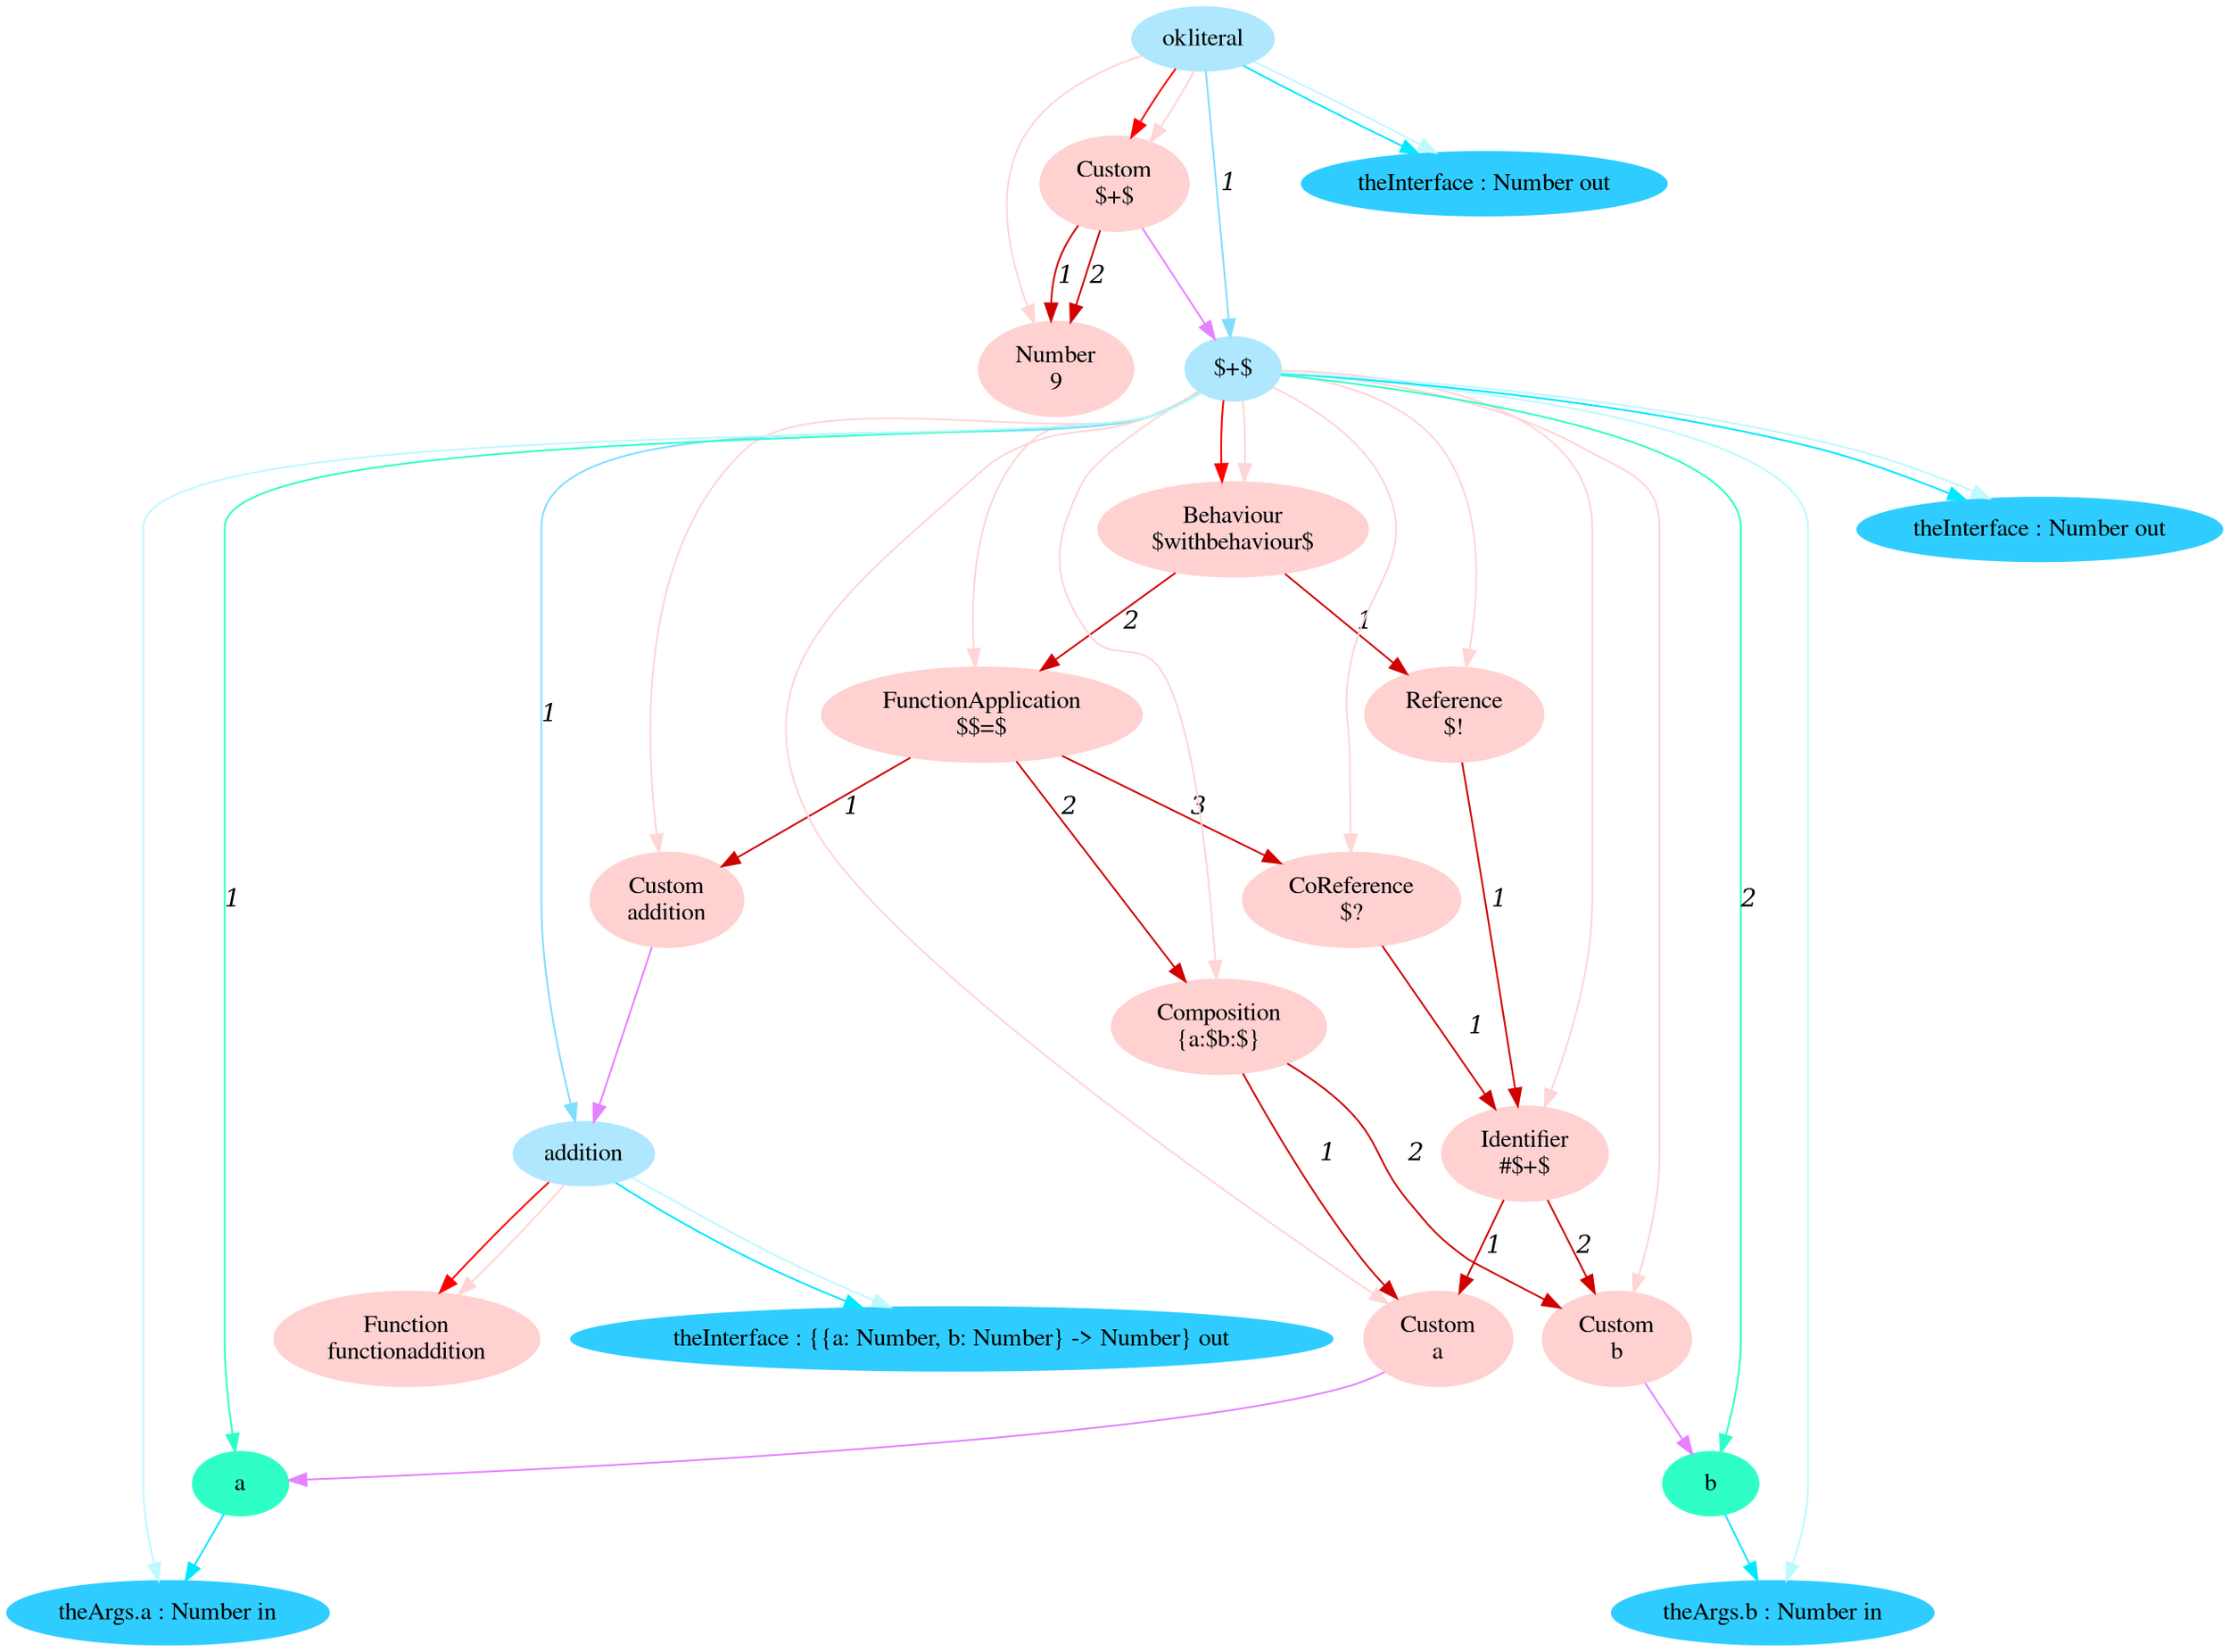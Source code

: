 digraph g{node_12720 [shape="ellipse", style="filled", color="#ffd1d1", fontname="Times", label="Function
functionaddition" ]
node_12723 [shape="ellipse", style="filled", color="#ffd1d1", fontname="Times", label="Custom
a" ]
node_12728 [shape="ellipse", style="filled", color="#ffd1d1", fontname="Times", label="Custom
b" ]
node_12733 [shape="ellipse", style="filled", color="#ffd1d1", fontname="Times", label="Identifier
#$+$" ]
node_12739 [shape="ellipse", style="filled", color="#ffd1d1", fontname="Times", label="Reference
$!" ]
node_12743 [shape="ellipse", style="filled", color="#ffd1d1", fontname="Times", label="Custom
addition" ]
node_12746 [shape="ellipse", style="filled", color="#ffd1d1", fontname="Times", label="Composition
{a:$b:$}" ]
node_12751 [shape="ellipse", style="filled", color="#ffd1d1", fontname="Times", label="CoReference
$?" ]
node_12755 [shape="ellipse", style="filled", color="#ffd1d1", fontname="Times", label="FunctionApplication
$$=$" ]
node_12761 [shape="ellipse", style="filled", color="#ffd1d1", fontname="Times", label="Behaviour
$withbehaviour$" ]
node_12766 [shape="ellipse", style="filled", color="#ffd1d1", fontname="Times", label="Number
9" ]
node_12770 [shape="ellipse", style="filled", color="#ffd1d1", fontname="Times", label="Custom
$+$" ]
node_12642 [shape="ellipse", style="filled", color="#afe7ff", fontname="Times", label="okliteral" ]
node_12643 [shape="ellipse", style="filled", color="#afe7ff", fontname="Times", label="$+$" ]
node_12644 [shape="ellipse", style="filled", color="#afe7ff", fontname="Times", label="addition" ]
node_12652 [shape="ellipse", style="filled", color="#2fffc7", fontname="Times", label="a" ]
node_12656 [shape="ellipse", style="filled", color="#2fffc7", fontname="Times", label="b" ]
node_12645 [shape="ellipse", style="filled", color="#2fcdff", fontname="Times", label="theInterface : {{a: Number, b: Number} -> Number} out" ]
node_12653 [shape="ellipse", style="filled", color="#2fcdff", fontname="Times", label="theArgs.a : Number in" ]
node_12657 [shape="ellipse", style="filled", color="#2fcdff", fontname="Times", label="theArgs.b : Number in" ]
node_12662 [shape="ellipse", style="filled", color="#2fcdff", fontname="Times", label="theInterface : Number out" ]
node_12708 [shape="ellipse", style="filled", color="#2fcdff", fontname="Times", label="theInterface : Number out" ]
node_12733 -> node_12723 [dir=forward, arrowHead=normal, fontname="Times-Italic", arrowsize=1, color="#d00000", label="1",  headlabel="", taillabel="" ]
node_12733 -> node_12728 [dir=forward, arrowHead=normal, fontname="Times-Italic", arrowsize=1, color="#d00000", label="2",  headlabel="", taillabel="" ]
node_12739 -> node_12733 [dir=forward, arrowHead=normal, fontname="Times-Italic", arrowsize=1, color="#d00000", label="1",  headlabel="", taillabel="" ]
node_12746 -> node_12723 [dir=forward, arrowHead=normal, fontname="Times-Italic", arrowsize=1, color="#d00000", label="1",  headlabel="", taillabel="" ]
node_12746 -> node_12728 [dir=forward, arrowHead=normal, fontname="Times-Italic", arrowsize=1, color="#d00000", label="2",  headlabel="", taillabel="" ]
node_12751 -> node_12733 [dir=forward, arrowHead=normal, fontname="Times-Italic", arrowsize=1, color="#d00000", label="1",  headlabel="", taillabel="" ]
node_12755 -> node_12743 [dir=forward, arrowHead=normal, fontname="Times-Italic", arrowsize=1, color="#d00000", label="1",  headlabel="", taillabel="" ]
node_12755 -> node_12746 [dir=forward, arrowHead=normal, fontname="Times-Italic", arrowsize=1, color="#d00000", label="2",  headlabel="", taillabel="" ]
node_12755 -> node_12751 [dir=forward, arrowHead=normal, fontname="Times-Italic", arrowsize=1, color="#d00000", label="3",  headlabel="", taillabel="" ]
node_12761 -> node_12739 [dir=forward, arrowHead=normal, fontname="Times-Italic", arrowsize=1, color="#d00000", label="1",  headlabel="", taillabel="" ]
node_12761 -> node_12755 [dir=forward, arrowHead=normal, fontname="Times-Italic", arrowsize=1, color="#d00000", label="2",  headlabel="", taillabel="" ]
node_12770 -> node_12766 [dir=forward, arrowHead=normal, fontname="Times-Italic", arrowsize=1, color="#d00000", label="1",  headlabel="", taillabel="" ]
node_12770 -> node_12766 [dir=forward, arrowHead=normal, fontname="Times-Italic", arrowsize=1, color="#d00000", label="2",  headlabel="", taillabel="" ]
node_12644 -> node_12720 [dir=forward, arrowHead=normal, fontname="Times-Italic", arrowsize=1, color="#ff0000", label="",  headlabel="", taillabel="" ]
node_12643 -> node_12761 [dir=forward, arrowHead=normal, fontname="Times-Italic", arrowsize=1, color="#ff0000", label="",  headlabel="", taillabel="" ]
node_12642 -> node_12770 [dir=forward, arrowHead=normal, fontname="Times-Italic", arrowsize=1, color="#ff0000", label="",  headlabel="", taillabel="" ]
node_12644 -> node_12720 [dir=forward, arrowHead=normal, fontname="Times-Italic", arrowsize=1, color="#ffd5d5", label="",  headlabel="", taillabel="" ]
node_12643 -> node_12723 [dir=forward, arrowHead=normal, fontname="Times-Italic", arrowsize=1, color="#ffd5d5", label="",  headlabel="", taillabel="" ]
node_12643 -> node_12728 [dir=forward, arrowHead=normal, fontname="Times-Italic", arrowsize=1, color="#ffd5d5", label="",  headlabel="", taillabel="" ]
node_12643 -> node_12733 [dir=forward, arrowHead=normal, fontname="Times-Italic", arrowsize=1, color="#ffd5d5", label="",  headlabel="", taillabel="" ]
node_12643 -> node_12739 [dir=forward, arrowHead=normal, fontname="Times-Italic", arrowsize=1, color="#ffd5d5", label="",  headlabel="", taillabel="" ]
node_12643 -> node_12743 [dir=forward, arrowHead=normal, fontname="Times-Italic", arrowsize=1, color="#ffd5d5", label="",  headlabel="", taillabel="" ]
node_12643 -> node_12746 [dir=forward, arrowHead=normal, fontname="Times-Italic", arrowsize=1, color="#ffd5d5", label="",  headlabel="", taillabel="" ]
node_12643 -> node_12751 [dir=forward, arrowHead=normal, fontname="Times-Italic", arrowsize=1, color="#ffd5d5", label="",  headlabel="", taillabel="" ]
node_12643 -> node_12755 [dir=forward, arrowHead=normal, fontname="Times-Italic", arrowsize=1, color="#ffd5d5", label="",  headlabel="", taillabel="" ]
node_12643 -> node_12761 [dir=forward, arrowHead=normal, fontname="Times-Italic", arrowsize=1, color="#ffd5d5", label="",  headlabel="", taillabel="" ]
node_12642 -> node_12766 [dir=forward, arrowHead=normal, fontname="Times-Italic", arrowsize=1, color="#ffd5d5", label="",  headlabel="", taillabel="" ]
node_12642 -> node_12770 [dir=forward, arrowHead=normal, fontname="Times-Italic", arrowsize=1, color="#ffd5d5", label="",  headlabel="", taillabel="" ]
node_12643 -> node_12652 [dir=forward, arrowHead=normal, fontname="Times-Italic", arrowsize=1, color="#2fffc7", label="1",  headlabel="", taillabel="" ]
node_12643 -> node_12656 [dir=forward, arrowHead=normal, fontname="Times-Italic", arrowsize=1, color="#2fffc7", label="2",  headlabel="", taillabel="" ]
node_12652 -> node_12653 [dir=forward, arrowHead=normal, fontname="Times-Italic", arrowsize=1, color="#00e8ff", label="",  headlabel="", taillabel="" ]
node_12656 -> node_12657 [dir=forward, arrowHead=normal, fontname="Times-Italic", arrowsize=1, color="#00e8ff", label="",  headlabel="", taillabel="" ]
node_12644 -> node_12645 [dir=forward, arrowHead=normal, fontname="Times-Italic", arrowsize=1, color="#00e8ff", label="",  headlabel="", taillabel="" ]
node_12643 -> node_12662 [dir=forward, arrowHead=normal, fontname="Times-Italic", arrowsize=1, color="#00e8ff", label="",  headlabel="", taillabel="" ]
node_12642 -> node_12708 [dir=forward, arrowHead=normal, fontname="Times-Italic", arrowsize=1, color="#00e8ff", label="",  headlabel="", taillabel="" ]
node_12644 -> node_12645 [dir=forward, arrowHead=normal, fontname="Times-Italic", arrowsize=1, color="#bef9ff", label="",  headlabel="", taillabel="" ]
node_12643 -> node_12653 [dir=forward, arrowHead=normal, fontname="Times-Italic", arrowsize=1, color="#bef9ff", label="",  headlabel="", taillabel="" ]
node_12643 -> node_12657 [dir=forward, arrowHead=normal, fontname="Times-Italic", arrowsize=1, color="#bef9ff", label="",  headlabel="", taillabel="" ]
node_12643 -> node_12662 [dir=forward, arrowHead=normal, fontname="Times-Italic", arrowsize=1, color="#bef9ff", label="",  headlabel="", taillabel="" ]
node_12642 -> node_12708 [dir=forward, arrowHead=normal, fontname="Times-Italic", arrowsize=1, color="#bef9ff", label="",  headlabel="", taillabel="" ]
node_12643 -> node_12644 [dir=forward, arrowHead=normal, fontname="Times-Italic", arrowsize=1, color="#81ddff", label="1",  headlabel="", taillabel="" ]
node_12642 -> node_12643 [dir=forward, arrowHead=normal, fontname="Times-Italic", arrowsize=1, color="#81ddff", label="1",  headlabel="", taillabel="" ]
node_12723 -> node_12652 [dir=forward, arrowHead=normal, fontname="Times-Italic", arrowsize=1, color="#e681ff", label="",  headlabel="", taillabel="" ]
node_12728 -> node_12656 [dir=forward, arrowHead=normal, fontname="Times-Italic", arrowsize=1, color="#e681ff", label="",  headlabel="", taillabel="" ]
node_12743 -> node_12644 [dir=forward, arrowHead=normal, fontname="Times-Italic", arrowsize=1, color="#e681ff", label="",  headlabel="", taillabel="" ]
node_12770 -> node_12643 [dir=forward, arrowHead=normal, fontname="Times-Italic", arrowsize=1, color="#e681ff", label="",  headlabel="", taillabel="" ]
}